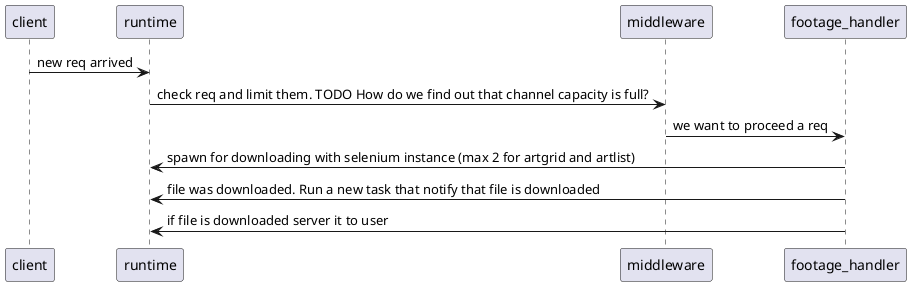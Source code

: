@startuml
participant client

client -> runtime : new req arrived
runtime -> middleware : check req and limit them. TODO How do we find out that channel capacity is full?
middleware -> footage_handler : we want to proceed a req

footage_handler -> runtime : spawn for downloading with selenium instance (max 2 for artgrid and artlist)
footage_handler -> runtime : file was downloaded. Run a new task that notify that file is downloaded
footage_handler -> runtime : if file is downloaded server it to user

@enduml
